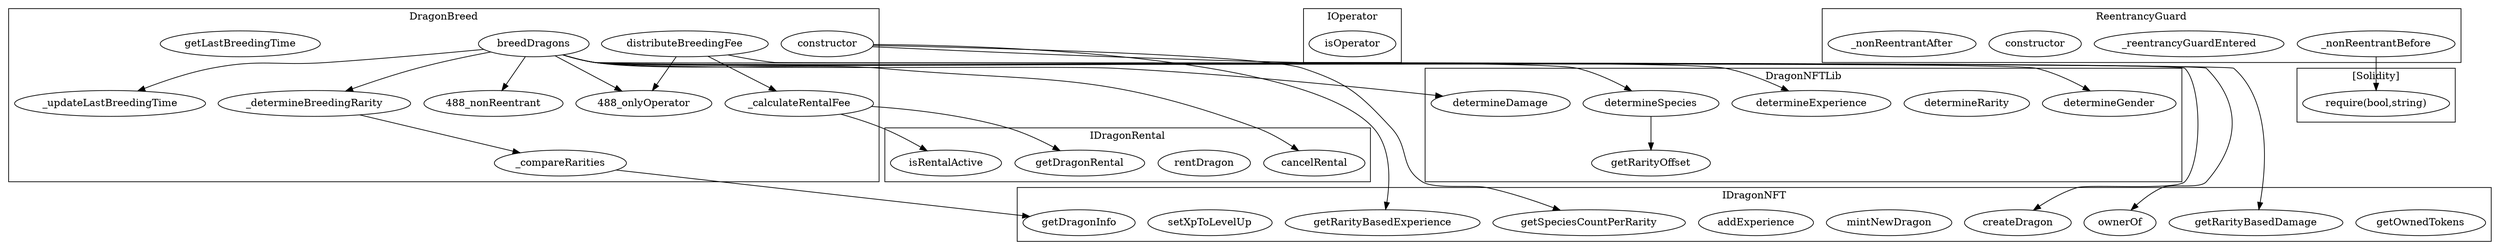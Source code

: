 strict digraph {
subgraph cluster_898_IDragonRental {
label = "IDragonRental"
"898_cancelRental" [label="cancelRental"]
"898_rentDragon" [label="rentDragon"]
"898_isRentalActive" [label="isRentalActive"]
"898_getDragonRental" [label="getDragonRental"]
}subgraph cluster_867_DragonNFTLib {
label = "DragonNFTLib"
"867_determineGender" [label="determineGender"]
"867_determineRarity" [label="determineRarity"]
"867_getRarityOffset" [label="getRarityOffset"]
"867_determineExperience" [label="determineExperience"]
"867_determineSpecies" [label="determineSpecies"]
"867_determineDamage" [label="determineDamage"]
"867_determineSpecies" -> "867_getRarityOffset"
}subgraph cluster_582_IDragonNFT {
label = "IDragonNFT"
"582_getOwnedTokens" [label="getOwnedTokens"]
"582_getRarityBasedExperience" [label="getRarityBasedExperience"]
"582_ownerOf" [label="ownerOf"]
"582_createDragon" [label="createDragon"]
"582_mintNewDragon" [label="mintNewDragon"]
"582_addExperience" [label="addExperience"]
"582_getSpeciesCountPerRarity" [label="getSpeciesCountPerRarity"]
"582_getDragonInfo" [label="getDragonInfo"]
"582_setXpToLevelUp" [label="setXpToLevelUp"]
"582_getRarityBasedDamage" [label="getRarityBasedDamage"]
}subgraph cluster_488_DragonBreed {
label = "DragonBreed"
"488__updateLastBreedingTime" [label="_updateLastBreedingTime"]
"488_constructor" [label="constructor"]
"488_breedDragons" [label="breedDragons"]
"488__calculateRentalFee" [label="_calculateRentalFee"]
"488_distributeBreedingFee" [label="distributeBreedingFee"]
"488__compareRarities" [label="_compareRarities"]
"488_getLastBreedingTime" [label="getLastBreedingTime"]
"488__determineBreedingRarity" [label="_determineBreedingRarity"]
"488__determineBreedingRarity" -> "488__compareRarities"
"488_breedDragons" -> "488_onlyOperator"
"488_breedDragons" -> "488__determineBreedingRarity"
"488_breedDragons" -> "488__updateLastBreedingTime"
"488_distributeBreedingFee" -> "488_onlyOperator"
"488_distributeBreedingFee" -> "488__calculateRentalFee"
"488_breedDragons" -> "488_nonReentrant"
}subgraph cluster_923_IOperator {
label = "IOperator"
"923_isOperator" [label="isOperator"]
}subgraph cluster_988_ReentrancyGuard {
label = "ReentrancyGuard"
"988__nonReentrantBefore" [label="_nonReentrantBefore"]
"988__reentrancyGuardEntered" [label="_reentrancyGuardEntered"]
"988_constructor" [label="constructor"]
"988__nonReentrantAfter" [label="_nonReentrantAfter"]
}subgraph cluster_solidity {
label = "[Solidity]"
"require(bool,string)" 
"988__nonReentrantBefore" -> "require(bool,string)"
}"488_constructor" -> "582_getRarityBasedExperience"
"488_breedDragons" -> "898_cancelRental"
"488_breedDragons" -> "582_createDragon"
"488_breedDragons" -> "867_determineSpecies"
"488_constructor" -> "582_getSpeciesCountPerRarity"
"488_breedDragons" -> "867_determineGender"
"488_breedDragons" -> "867_determineDamage"
"488_distributeBreedingFee" -> "582_ownerOf"
"488_breedDragons" -> "867_determineExperience"
"488__calculateRentalFee" -> "898_getDragonRental"
"488_constructor" -> "582_getRarityBasedDamage"
"488__calculateRentalFee" -> "898_isRentalActive"
"488__compareRarities" -> "582_getDragonInfo"
}